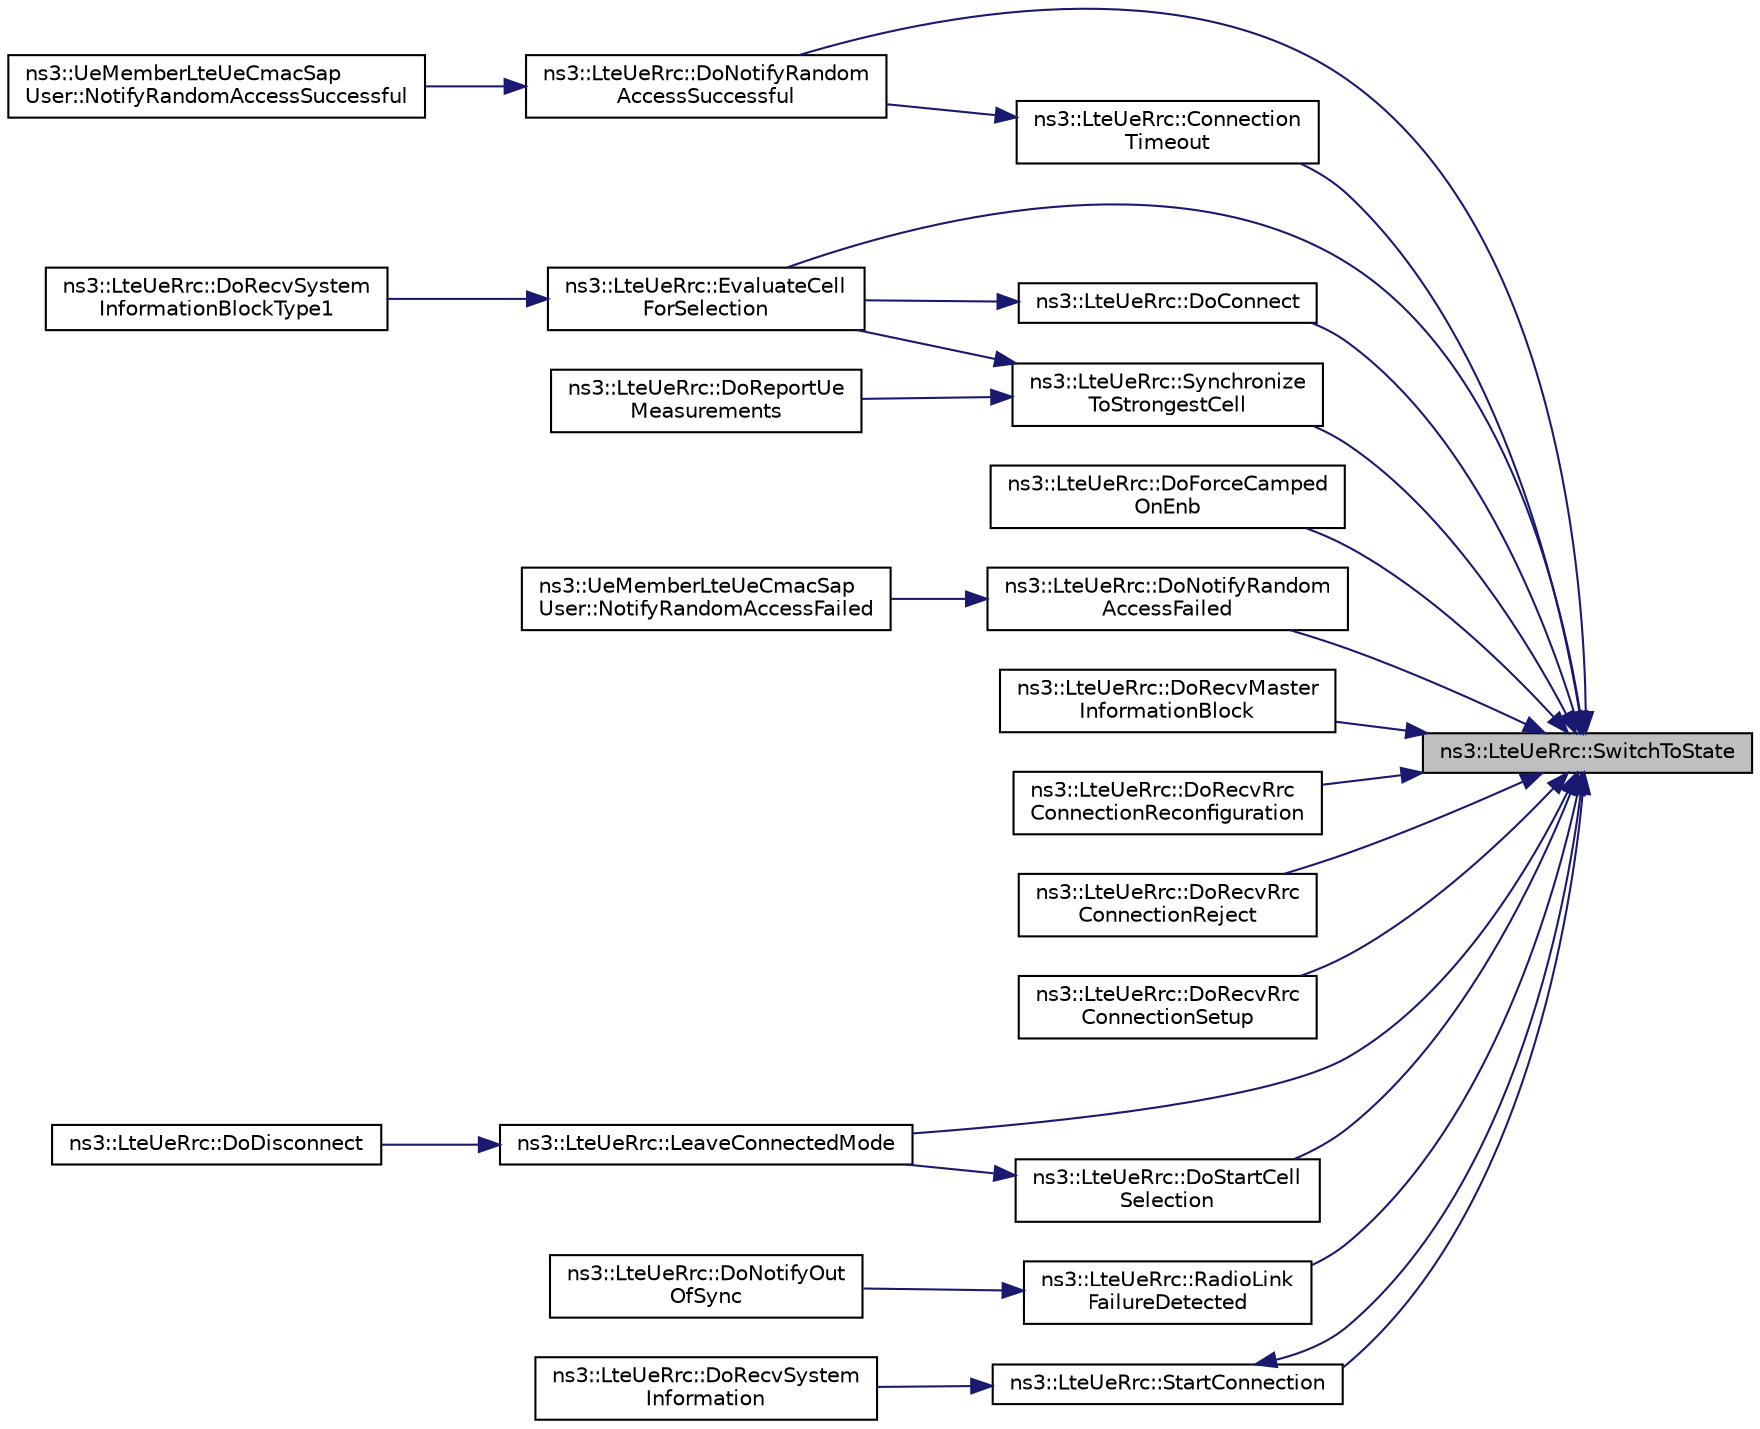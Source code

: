 digraph "ns3::LteUeRrc::SwitchToState"
{
 // LATEX_PDF_SIZE
  edge [fontname="Helvetica",fontsize="10",labelfontname="Helvetica",labelfontsize="10"];
  node [fontname="Helvetica",fontsize="10",shape=record];
  rankdir="RL";
  Node1 [label="ns3::LteUeRrc::SwitchToState",height=0.2,width=0.4,color="black", fillcolor="grey75", style="filled", fontcolor="black",tooltip="Switch the UE RRC to the given state."];
  Node1 -> Node2 [dir="back",color="midnightblue",fontsize="10",style="solid",fontname="Helvetica"];
  Node2 [label="ns3::LteUeRrc::Connection\lTimeout",height=0.2,width=0.4,color="black", fillcolor="white", style="filled",URL="$classns3_1_1_lte_ue_rrc.html#abc995027c961ea69eb6722ffc429881a",tooltip="Invoked after timer T300 expires, notifying upper layers that RRC connection establishment procedure ..."];
  Node2 -> Node3 [dir="back",color="midnightblue",fontsize="10",style="solid",fontname="Helvetica"];
  Node3 [label="ns3::LteUeRrc::DoNotifyRandom\lAccessSuccessful",height=0.2,width=0.4,color="black", fillcolor="white", style="filled",URL="$classns3_1_1_lte_ue_rrc.html#a3876ab1fee7f075bec56008349b147db",tooltip="Notify random access successful function."];
  Node3 -> Node4 [dir="back",color="midnightblue",fontsize="10",style="solid",fontname="Helvetica"];
  Node4 [label="ns3::UeMemberLteUeCmacSap\lUser::NotifyRandomAccessSuccessful",height=0.2,width=0.4,color="black", fillcolor="white", style="filled",URL="$classns3_1_1_ue_member_lte_ue_cmac_sap_user.html#a05cd8f87612e4b7044b12c8b062de00b",tooltip="Notify the RRC that the MAC Random Access procedure completed successfully."];
  Node1 -> Node5 [dir="back",color="midnightblue",fontsize="10",style="solid",fontname="Helvetica"];
  Node5 [label="ns3::LteUeRrc::DoConnect",height=0.2,width=0.4,color="black", fillcolor="white", style="filled",URL="$classns3_1_1_lte_ue_rrc.html#a21884056aa444fe4f403169991046290",tooltip="Connect function."];
  Node5 -> Node6 [dir="back",color="midnightblue",fontsize="10",style="solid",fontname="Helvetica"];
  Node6 [label="ns3::LteUeRrc::EvaluateCell\lForSelection",height=0.2,width=0.4,color="black", fillcolor="white", style="filled",URL="$classns3_1_1_lte_ue_rrc.html#abe803f32f16828473681933470a76022",tooltip="Performs cell selection evaluation to the current serving cell."];
  Node6 -> Node7 [dir="back",color="midnightblue",fontsize="10",style="solid",fontname="Helvetica"];
  Node7 [label="ns3::LteUeRrc::DoRecvSystem\lInformationBlockType1",height=0.2,width=0.4,color="black", fillcolor="white", style="filled",URL="$classns3_1_1_lte_ue_rrc.html#ac2bfb65275f3d4aac6564ab91ac765d1",tooltip="Receive system information block type 1 function."];
  Node1 -> Node8 [dir="back",color="midnightblue",fontsize="10",style="solid",fontname="Helvetica"];
  Node8 [label="ns3::LteUeRrc::DoForceCamped\lOnEnb",height=0.2,width=0.4,color="black", fillcolor="white", style="filled",URL="$classns3_1_1_lte_ue_rrc.html#af05c14315c0354f16b855f1c0525b2b3",tooltip="Force camped on ENB function."];
  Node1 -> Node9 [dir="back",color="midnightblue",fontsize="10",style="solid",fontname="Helvetica"];
  Node9 [label="ns3::LteUeRrc::DoNotifyRandom\lAccessFailed",height=0.2,width=0.4,color="black", fillcolor="white", style="filled",URL="$classns3_1_1_lte_ue_rrc.html#a1b8029d874c7eea580030d17a670b7fb",tooltip="Notify random access failed function."];
  Node9 -> Node10 [dir="back",color="midnightblue",fontsize="10",style="solid",fontname="Helvetica"];
  Node10 [label="ns3::UeMemberLteUeCmacSap\lUser::NotifyRandomAccessFailed",height=0.2,width=0.4,color="black", fillcolor="white", style="filled",URL="$classns3_1_1_ue_member_lte_ue_cmac_sap_user.html#adb702d5107fb086a478363f1f93ed0e9",tooltip="Notify the RRC that the MAC Random Access procedure failed."];
  Node1 -> Node3 [dir="back",color="midnightblue",fontsize="10",style="solid",fontname="Helvetica"];
  Node1 -> Node11 [dir="back",color="midnightblue",fontsize="10",style="solid",fontname="Helvetica"];
  Node11 [label="ns3::LteUeRrc::DoRecvMaster\lInformationBlock",height=0.2,width=0.4,color="black", fillcolor="white", style="filled",URL="$classns3_1_1_lte_ue_rrc.html#aaba9572f8e8227b56838646bed0b0e5f",tooltip="Receive master information block function."];
  Node1 -> Node12 [dir="back",color="midnightblue",fontsize="10",style="solid",fontname="Helvetica"];
  Node12 [label="ns3::LteUeRrc::DoRecvRrc\lConnectionReconfiguration",height=0.2,width=0.4,color="black", fillcolor="white", style="filled",URL="$classns3_1_1_lte_ue_rrc.html#a010d1adc54671f4a4801ff1c0e831f15",tooltip="Part of the RRC protocol."];
  Node1 -> Node13 [dir="back",color="midnightblue",fontsize="10",style="solid",fontname="Helvetica"];
  Node13 [label="ns3::LteUeRrc::DoRecvRrc\lConnectionReject",height=0.2,width=0.4,color="black", fillcolor="white", style="filled",URL="$classns3_1_1_lte_ue_rrc.html#a0c0418eb3414c454002a7bbb2362cbf5",tooltip="Part of the RRC protocol."];
  Node1 -> Node14 [dir="back",color="midnightblue",fontsize="10",style="solid",fontname="Helvetica"];
  Node14 [label="ns3::LteUeRrc::DoRecvRrc\lConnectionSetup",height=0.2,width=0.4,color="black", fillcolor="white", style="filled",URL="$classns3_1_1_lte_ue_rrc.html#a3cfc766a9d059c1102ef7c2562dccdc9",tooltip="Part of the RRC protocol."];
  Node1 -> Node15 [dir="back",color="midnightblue",fontsize="10",style="solid",fontname="Helvetica"];
  Node15 [label="ns3::LteUeRrc::DoStartCell\lSelection",height=0.2,width=0.4,color="black", fillcolor="white", style="filled",URL="$classns3_1_1_lte_ue_rrc.html#a712433b1ac5dc119ad2e5c6b0186e4d5",tooltip="Start cell selection function."];
  Node15 -> Node16 [dir="back",color="midnightblue",fontsize="10",style="solid",fontname="Helvetica"];
  Node16 [label="ns3::LteUeRrc::LeaveConnectedMode",height=0.2,width=0.4,color="black", fillcolor="white", style="filled",URL="$classns3_1_1_lte_ue_rrc.html#a9fc82457de4787faa95a0ee6e108457d",tooltip="Leave connected mode method Resets the UE back to an appropiate state depending on the nature of caus..."];
  Node16 -> Node17 [dir="back",color="midnightblue",fontsize="10",style="solid",fontname="Helvetica"];
  Node17 [label="ns3::LteUeRrc::DoDisconnect",height=0.2,width=0.4,color="black", fillcolor="white", style="filled",URL="$classns3_1_1_lte_ue_rrc.html#a19261f50e28cce9c61d12c205d45a651",tooltip="Disconnect function."];
  Node1 -> Node6 [dir="back",color="midnightblue",fontsize="10",style="solid",fontname="Helvetica"];
  Node1 -> Node16 [dir="back",color="midnightblue",fontsize="10",style="solid",fontname="Helvetica"];
  Node1 -> Node18 [dir="back",color="midnightblue",fontsize="10",style="solid",fontname="Helvetica"];
  Node18 [label="ns3::LteUeRrc::RadioLink\lFailureDetected",height=0.2,width=0.4,color="black", fillcolor="white", style="filled",URL="$classns3_1_1_lte_ue_rrc.html#a814c54e80a110602cadf452321711836",tooltip="Radio link failure detected function."];
  Node18 -> Node19 [dir="back",color="midnightblue",fontsize="10",style="solid",fontname="Helvetica"];
  Node19 [label="ns3::LteUeRrc::DoNotifyOut\lOfSync",height=0.2,width=0.4,color="black", fillcolor="white", style="filled",URL="$classns3_1_1_lte_ue_rrc.html#a0a684abb571647ca019e16fc1761452c",tooltip="Do notify out of sync function."];
  Node1 -> Node20 [dir="back",color="midnightblue",fontsize="10",style="solid",fontname="Helvetica"];
  Node20 [label="ns3::LteUeRrc::StartConnection",height=0.2,width=0.4,color="black", fillcolor="white", style="filled",URL="$classns3_1_1_lte_ue_rrc.html#ac4257b9ffbca42aba710a3f66a719785",tooltip="Start connection function."];
  Node20 -> Node21 [dir="back",color="midnightblue",fontsize="10",style="solid",fontname="Helvetica"];
  Node21 [label="ns3::LteUeRrc::DoRecvSystem\lInformation",height=0.2,width=0.4,color="black", fillcolor="white", style="filled",URL="$classns3_1_1_lte_ue_rrc.html#ac42747bda3cd2fb433b17ede5c40a084",tooltip="Part of the RRC protocol."];
  Node20 -> Node1 [dir="back",color="midnightblue",fontsize="10",style="solid",fontname="Helvetica"];
  Node1 -> Node22 [dir="back",color="midnightblue",fontsize="10",style="solid",fontname="Helvetica"];
  Node22 [label="ns3::LteUeRrc::Synchronize\lToStrongestCell",height=0.2,width=0.4,color="black", fillcolor="white", style="filled",URL="$classns3_1_1_lte_ue_rrc.html#a4ae3c615baa5a37f7f8b24c44c5b19e3",tooltip="Go through the list of measurement results, choose the one with the strongest RSRP,..."];
  Node22 -> Node23 [dir="back",color="midnightblue",fontsize="10",style="solid",fontname="Helvetica"];
  Node23 [label="ns3::LteUeRrc::DoReportUe\lMeasurements",height=0.2,width=0.4,color="black", fillcolor="white", style="filled",URL="$classns3_1_1_lte_ue_rrc.html#a95f2a735a6762703344d1d829d7df5db",tooltip="Report UE measurements function."];
  Node22 -> Node6 [dir="back",color="midnightblue",fontsize="10",style="solid",fontname="Helvetica"];
}
